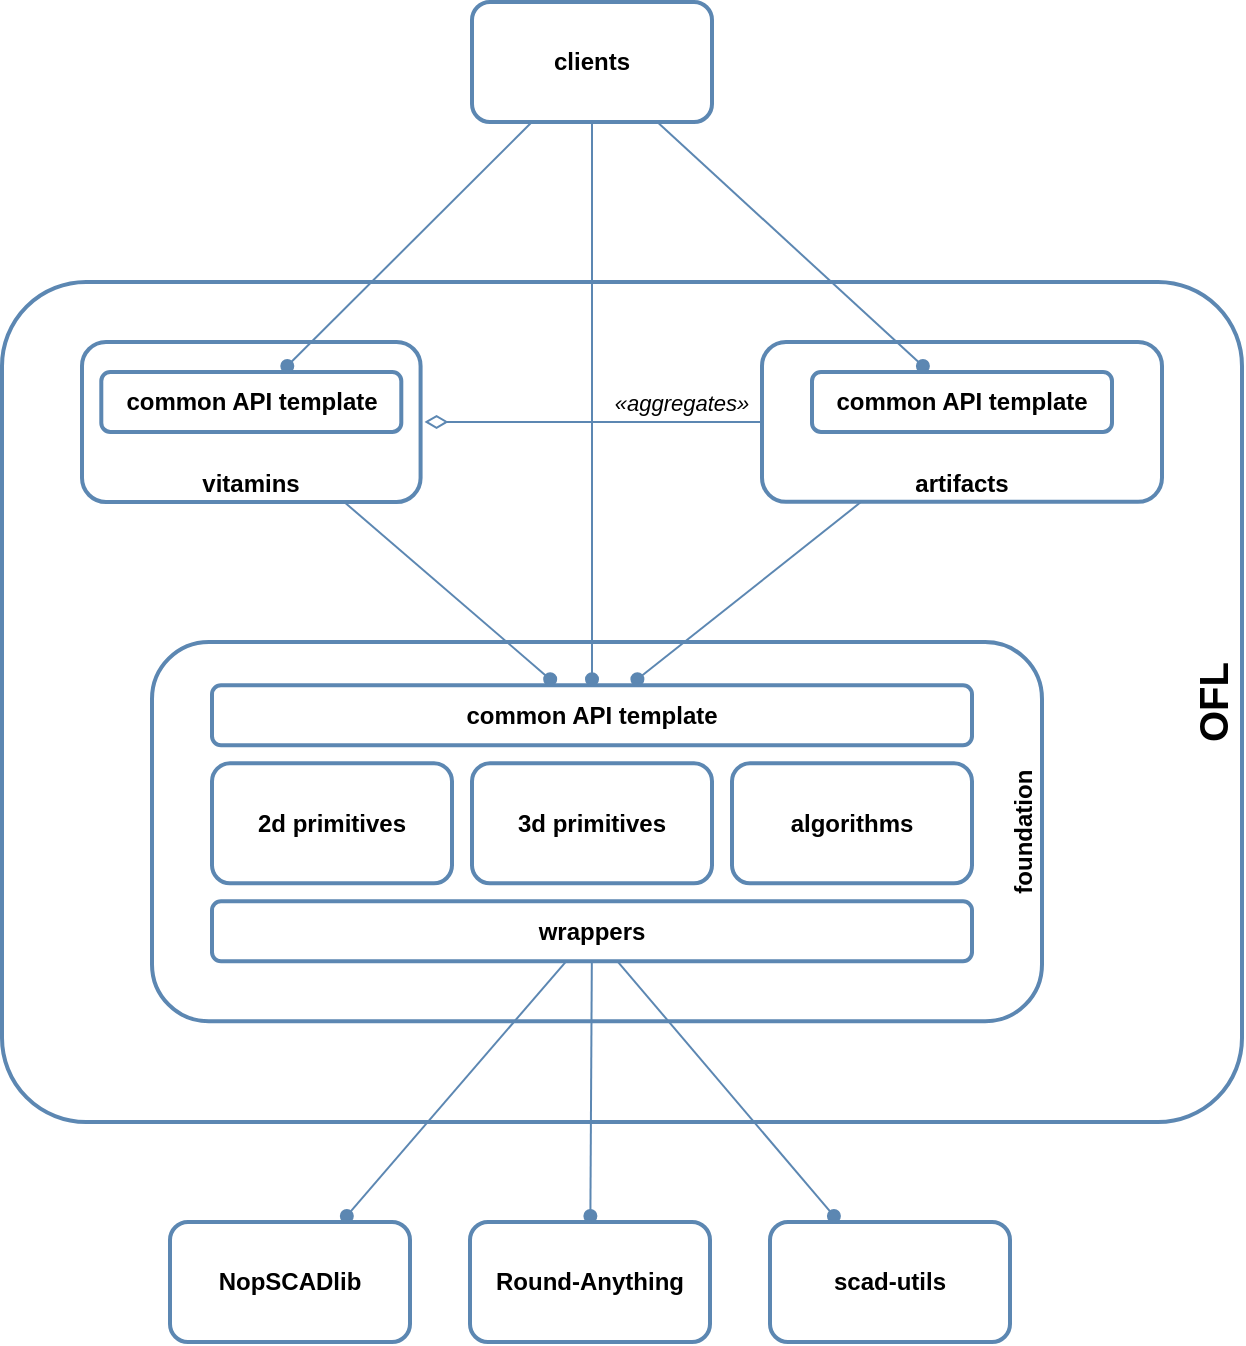<mxfile version="24.2.5" type="device" pages="2">
  <diagram name="architecture" id="t6KZIiipzILuWYXrJOl4">
    <mxGraphModel dx="1430" dy="826" grid="1" gridSize="10" guides="1" tooltips="1" connect="1" arrows="1" fold="1" page="1" pageScale="1" pageWidth="1169" pageHeight="827" math="0" shadow="0">
      <root>
        <mxCell id="0" />
        <mxCell id="1" parent="0" />
        <mxCell id="28oLbeX4q9AhL4zKUdg--10" value="clients" style="rounded=1;whiteSpace=wrap;html=1;fontStyle=1;strokeWidth=2;strokeColor=#5C87B2;fillStyle=auto;fillColor=#FFFFFF;" parent="1" vertex="1">
          <mxGeometry x="495" y="110" width="120" height="60" as="geometry" />
        </mxCell>
        <object label="&lt;font style=&quot;font-size: 12px;&quot;&gt;&lt;b&gt;%name%&lt;/b&gt;&lt;/font&gt;" placeholders="1" name="Round-Anything" version="v1.0.4" id="28oLbeX4q9AhL4zKUdg--33">
          <mxCell style="rounded=1;whiteSpace=wrap;html=1;strokeColor=#5C87B2;strokeWidth=2;" parent="1" vertex="1">
            <mxGeometry x="494" y="720" width="120" height="60" as="geometry" />
          </mxCell>
        </object>
        <mxCell id="28oLbeX4q9AhL4zKUdg--36" value="OFL" style="rounded=1;whiteSpace=wrap;html=1;fontStyle=1;strokeWidth=2;strokeColor=#5C87B2;container=1;collapsible=0;recursiveResize=0;labelPosition=center;verticalLabelPosition=middle;align=center;verticalAlign=bottom;horizontal=0;fontSize=20;arcSize=10;" parent="1" vertex="1">
          <mxGeometry x="260" y="250" width="620" height="420" as="geometry" />
        </mxCell>
        <mxCell id="28oLbeX4q9AhL4zKUdg--2" value="vitamins" style="rounded=1;whiteSpace=wrap;html=1;fontStyle=1;strokeWidth=2;strokeColor=#5C87B2;container=1;collapsible=0;recursiveResize=0;labelPosition=center;verticalLabelPosition=middle;align=center;verticalAlign=bottom;" parent="28oLbeX4q9AhL4zKUdg--36" vertex="1">
          <mxGeometry x="40" y="30" width="169.29" height="80" as="geometry" />
        </mxCell>
        <mxCell id="28oLbeX4q9AhL4zKUdg--23" value="common API template" style="rounded=1;whiteSpace=wrap;html=1;fontStyle=1;strokeColor=#5C87B2;strokeWidth=2;fontColor=#000000;" parent="28oLbeX4q9AhL4zKUdg--2" vertex="1">
          <mxGeometry x="9.65" y="15.03" width="150" height="29.921" as="geometry" />
        </mxCell>
        <mxCell id="28oLbeX4q9AhL4zKUdg--3" value="artifacts" style="rounded=1;whiteSpace=wrap;html=1;fontStyle=1;strokeWidth=2;strokeColor=#5C87B2;verticalAlign=bottom;container=1;collapsible=0;recursiveResize=0;" parent="28oLbeX4q9AhL4zKUdg--36" vertex="1">
          <mxGeometry x="380" y="30" width="200" height="79.921" as="geometry" />
        </mxCell>
        <mxCell id="28oLbeX4q9AhL4zKUdg--28" value="common API template" style="rounded=1;whiteSpace=wrap;html=1;fontStyle=1;strokeColor=#5C87B2;strokeWidth=2;fontColor=#000000;" parent="28oLbeX4q9AhL4zKUdg--3" vertex="1">
          <mxGeometry x="25" y="15.03" width="150" height="29.921" as="geometry" />
        </mxCell>
        <mxCell id="28oLbeX4q9AhL4zKUdg--6" value="«aggregates»" style="rounded=0;orthogonalLoop=1;jettySize=auto;endArrow=diamondThin;endFill=0;targetPerimeterSpacing=2;labelBackgroundColor=none;fontStyle=2;strokeColor=#5C87B2;endSize=9;" parent="28oLbeX4q9AhL4zKUdg--36" source="28oLbeX4q9AhL4zKUdg--3" target="28oLbeX4q9AhL4zKUdg--2" edge="1">
          <mxGeometry x="-0.526" y="-10" relative="1" as="geometry">
            <mxPoint x="372" y="69.972" as="sourcePoint" />
            <mxPoint x="203.29" y="69.99" as="targetPoint" />
            <mxPoint as="offset" />
          </mxGeometry>
        </mxCell>
        <mxCell id="28oLbeX4q9AhL4zKUdg--1" value="foundation" style="rounded=1;whiteSpace=wrap;html=1;fontStyle=1;strokeColor=#5C87B2;strokeWidth=2;container=1;recursiveResize=0;collapsible=0;labelPosition=center;verticalLabelPosition=middle;align=center;verticalAlign=bottom;horizontal=0;" parent="28oLbeX4q9AhL4zKUdg--36" vertex="1">
          <mxGeometry x="75" y="180" width="445" height="189.65" as="geometry" />
        </mxCell>
        <mxCell id="28oLbeX4q9AhL4zKUdg--16" value="2d primitives" style="rounded=1;whiteSpace=wrap;html=1;fontStyle=1;strokeColor=#5C87B2;strokeWidth=2;" parent="28oLbeX4q9AhL4zKUdg--1" vertex="1">
          <mxGeometry x="30" y="60.65" width="120" height="60" as="geometry" />
        </mxCell>
        <mxCell id="28oLbeX4q9AhL4zKUdg--17" value="3d primitives" style="rounded=1;whiteSpace=wrap;html=1;fontStyle=1;strokeColor=#5C87B2;strokeWidth=2;" parent="28oLbeX4q9AhL4zKUdg--1" vertex="1">
          <mxGeometry x="160" y="60.65" width="120" height="60" as="geometry" />
        </mxCell>
        <mxCell id="28oLbeX4q9AhL4zKUdg--18" value="algorithms" style="rounded=1;whiteSpace=wrap;html=1;fontStyle=1;strokeColor=#5C87B2;strokeWidth=2;" parent="28oLbeX4q9AhL4zKUdg--1" vertex="1">
          <mxGeometry x="290" y="60.65" width="120" height="60" as="geometry" />
        </mxCell>
        <mxCell id="28oLbeX4q9AhL4zKUdg--22" value="common API template" style="rounded=1;whiteSpace=wrap;html=1;fontStyle=1;strokeColor=#5C87B2;strokeWidth=2;fillStyle=auto;" parent="28oLbeX4q9AhL4zKUdg--1" vertex="1">
          <mxGeometry x="30" y="21.65" width="380" height="30" as="geometry" />
        </mxCell>
        <mxCell id="28oLbeX4q9AhL4zKUdg--35" value="wrappers" style="rounded=1;whiteSpace=wrap;html=1;fontStyle=1;strokeColor=#5C87B2;strokeWidth=2;fillStyle=auto;" parent="28oLbeX4q9AhL4zKUdg--1" vertex="1">
          <mxGeometry x="30" y="129.65" width="380" height="30" as="geometry" />
        </mxCell>
        <mxCell id="28oLbeX4q9AhL4zKUdg--30" style="rounded=0;orthogonalLoop=1;jettySize=auto;html=1;endArrow=oval;endFill=1;targetPerimeterSpacing=3;strokeColor=#5C87B2;endSize=6;" parent="28oLbeX4q9AhL4zKUdg--36" source="28oLbeX4q9AhL4zKUdg--3" target="28oLbeX4q9AhL4zKUdg--22" edge="1">
          <mxGeometry relative="1" as="geometry">
            <mxPoint x="305" y="-290" as="sourcePoint" />
            <mxPoint x="305" y="222" as="targetPoint" />
          </mxGeometry>
        </mxCell>
        <mxCell id="28oLbeX4q9AhL4zKUdg--31" style="rounded=0;orthogonalLoop=1;jettySize=auto;html=1;endArrow=oval;endFill=1;strokeColor=#5C87B2;targetPerimeterSpacing=3;endSize=6;" parent="28oLbeX4q9AhL4zKUdg--36" source="28oLbeX4q9AhL4zKUdg--2" target="28oLbeX4q9AhL4zKUdg--22" edge="1">
          <mxGeometry relative="1" as="geometry">
            <mxPoint x="585" y="-93" as="sourcePoint" />
            <mxPoint x="318" y="222" as="targetPoint" />
          </mxGeometry>
        </mxCell>
        <mxCell id="28oLbeX4q9AhL4zKUdg--34" style="rounded=0;orthogonalLoop=1;jettySize=auto;html=1;endArrow=oval;endFill=1;targetPerimeterSpacing=3;strokeColor=#5C87B2;" parent="1" source="28oLbeX4q9AhL4zKUdg--35" target="28oLbeX4q9AhL4zKUdg--33" edge="1">
          <mxGeometry relative="1" as="geometry">
            <mxPoint x="485.0" y="662.152" as="sourcePoint" />
            <mxPoint x="649" y="519" as="targetPoint" />
          </mxGeometry>
        </mxCell>
        <mxCell id="28oLbeX4q9AhL4zKUdg--12" style="rounded=0;orthogonalLoop=1;jettySize=auto;html=1;endArrow=oval;endFill=1;targetPerimeterSpacing=3;strokeColor=#5C87B2;" parent="1" source="28oLbeX4q9AhL4zKUdg--10" target="28oLbeX4q9AhL4zKUdg--23" edge="1">
          <mxGeometry relative="1" as="geometry">
            <mxPoint x="591" y="72" as="sourcePoint" />
            <mxPoint x="699" y="222" as="targetPoint" />
          </mxGeometry>
        </mxCell>
        <mxCell id="28oLbeX4q9AhL4zKUdg--11" style="rounded=0;orthogonalLoop=1;jettySize=auto;html=1;endArrow=oval;endFill=1;sourcePerimeterSpacing=0;targetPerimeterSpacing=3;strokeColor=#5C87B2;" parent="1" source="28oLbeX4q9AhL4zKUdg--10" target="28oLbeX4q9AhL4zKUdg--28" edge="1">
          <mxGeometry relative="1" as="geometry" />
        </mxCell>
        <mxCell id="28oLbeX4q9AhL4zKUdg--13" style="rounded=0;orthogonalLoop=1;jettySize=auto;html=1;endArrow=oval;endFill=1;strokeColor=#5C87B2;targetPerimeterSpacing=3;" parent="1" source="28oLbeX4q9AhL4zKUdg--10" target="28oLbeX4q9AhL4zKUdg--22" edge="1">
          <mxGeometry relative="1" as="geometry">
            <mxPoint x="601" y="82" as="sourcePoint" />
            <mxPoint x="456" y="362" as="targetPoint" />
          </mxGeometry>
        </mxCell>
        <object label="&lt;font style=&quot;font-size: 12px;&quot;&gt;&lt;b&gt;%name%&lt;/b&gt;&lt;/font&gt;" placeholders="1" name="scad-utils" version="-" id="06KQtxVtI7PkoiroSrmJ-3">
          <mxCell style="rounded=1;whiteSpace=wrap;html=1;strokeColor=#5C87B2;strokeWidth=2;" vertex="1" parent="1">
            <mxGeometry x="644" y="720" width="120" height="60" as="geometry" />
          </mxCell>
        </object>
        <object label="&lt;font style=&quot;font-size: 12px;&quot;&gt;&lt;b&gt;%name%&lt;/b&gt;&lt;/font&gt;" placeholders="1" name="NopSCADlib" version="v21.10" id="06KQtxVtI7PkoiroSrmJ-4">
          <mxCell style="rounded=1;whiteSpace=wrap;html=1;strokeColor=#5C87B2;strokeWidth=2;" vertex="1" parent="1">
            <mxGeometry x="344" y="720" width="120" height="60" as="geometry" />
          </mxCell>
        </object>
        <mxCell id="06KQtxVtI7PkoiroSrmJ-5" style="rounded=0;orthogonalLoop=1;jettySize=auto;html=1;endArrow=oval;endFill=1;targetPerimeterSpacing=3;strokeColor=#5C87B2;" edge="1" parent="1" source="28oLbeX4q9AhL4zKUdg--35" target="06KQtxVtI7PkoiroSrmJ-4">
          <mxGeometry relative="1" as="geometry">
            <mxPoint x="565" y="600" as="sourcePoint" />
            <mxPoint x="565" y="727" as="targetPoint" />
          </mxGeometry>
        </mxCell>
        <mxCell id="06KQtxVtI7PkoiroSrmJ-6" style="rounded=0;orthogonalLoop=1;jettySize=auto;html=1;endArrow=oval;endFill=1;targetPerimeterSpacing=3;strokeColor=#5C87B2;" edge="1" parent="1" source="28oLbeX4q9AhL4zKUdg--35" target="06KQtxVtI7PkoiroSrmJ-3">
          <mxGeometry relative="1" as="geometry">
            <mxPoint x="575" y="610" as="sourcePoint" />
            <mxPoint x="454" y="727" as="targetPoint" />
          </mxGeometry>
        </mxCell>
      </root>
    </mxGraphModel>
  </diagram>
  <diagram id="K-OTJ-YW2k-ahqQC6OUl" name="cutout">
    <mxGraphModel dx="1430" dy="826" grid="1" gridSize="10" guides="1" tooltips="1" connect="1" arrows="1" fold="1" page="1" pageScale="1" pageWidth="1169" pageHeight="827" math="0" shadow="0">
      <root>
        <mxCell id="0" />
        <mxCell id="1" parent="0" />
        <mxCell id="QBzoY7FJEjqjkNF1zMQA-5" value="result" style="rounded=0;orthogonalLoop=1;jettySize=auto;html=1;fontStyle=1" parent="1" source="QBzoY7FJEjqjkNF1zMQA-1" target="QBzoY7FJEjqjkNF1zMQA-6" edge="1">
          <mxGeometry relative="1" as="geometry" />
        </mxCell>
        <object label="supported&lt;div&gt;[%actor%]&lt;br&gt;&lt;div&gt;%cut_directions%&lt;/div&gt;&lt;/div&gt;" placeholders="1" cut_directions="+X,-X" actor="component" id="QBzoY7FJEjqjkNF1zMQA-1">
          <mxCell style="image;aspect=fixed;perimeter=ellipsePerimeter;html=1;align=center;shadow=0;dashed=0;spacingTop=3;image=img/lib/active_directory/input_output_filter.svg;" parent="1" vertex="1">
            <mxGeometry x="570" y="400" width="33.5" height="50" as="geometry" />
          </mxCell>
        </object>
        <mxCell id="QBzoY7FJEjqjkNF1zMQA-3" value="fl_Component()" style="edgeStyle=orthogonalEdgeStyle;rounded=0;orthogonalLoop=1;jettySize=auto;html=1;entryX=0;entryY=0.5;entryDx=0;entryDy=0;fontStyle=1" parent="1" source="QBzoY7FJEjqjkNF1zMQA-2" target="QBzoY7FJEjqjkNF1zMQA-1" edge="1">
          <mxGeometry relative="1" as="geometry" />
        </mxCell>
        <object label="config&lt;div&gt;[%actor%]&lt;br&gt;&lt;div&gt;%cut_directions%&lt;/div&gt;&lt;/div&gt;" placeholders="1" cut_directions="+X,+Z" actor="host" id="QBzoY7FJEjqjkNF1zMQA-2">
          <mxCell style="outlineConnect=0;dashed=0;verticalLabelPosition=bottom;verticalAlign=top;align=center;html=1;shape=mxgraph.aws3.message;fillColor=#D9A741;gradientColor=none;flipH=1;" parent="1" vertex="1">
            <mxGeometry x="420" y="400" width="42" height="49.5" as="geometry" />
          </mxCell>
        </object>
        <mxCell id="QBzoY7FJEjqjkNF1zMQA-7" value="FL_CUTOUT()" style="rounded=0;orthogonalLoop=1;jettySize=auto;html=1;fontStyle=1" parent="1" source="QBzoY7FJEjqjkNF1zMQA-4" target="QBzoY7FJEjqjkNF1zMQA-6" edge="1">
          <mxGeometry relative="1" as="geometry" />
        </mxCell>
        <object label="required&lt;div&gt;[%actor%]&lt;br&gt;&lt;div&gt;%cut_directions%&lt;/div&gt;&lt;/div&gt;" placeholders="1" cut_directions="+X,+Z" actor="host" id="QBzoY7FJEjqjkNF1zMQA-4">
          <mxCell style="outlineConnect=0;dashed=0;verticalLabelPosition=bottom;verticalAlign=top;align=center;html=1;shape=mxgraph.aws3.message;fillColor=#D9A741;gradientColor=none;flipH=1;" parent="1" vertex="1">
            <mxGeometry x="420" y="260" width="42" height="49.5" as="geometry" />
          </mxCell>
        </object>
        <mxCell id="QBzoY7FJEjqjkNF1zMQA-9" value="fl_comp_actualCuts()" style="edgeStyle=orthogonalEdgeStyle;rounded=0;orthogonalLoop=1;jettySize=auto;html=1;fontStyle=1" parent="1" source="QBzoY7FJEjqjkNF1zMQA-6" target="QBzoY7FJEjqjkNF1zMQA-8" edge="1">
          <mxGeometry relative="1" as="geometry" />
        </mxCell>
        <object label="available&lt;div&gt;[%actor%]&lt;br&gt;&lt;div&gt;%cut_directions%&lt;/div&gt;&lt;/div&gt;" placeholders="1" cut_directions="+X" actor="component" id="QBzoY7FJEjqjkNF1zMQA-6">
          <mxCell style="image;aspect=fixed;perimeter=ellipsePerimeter;html=1;align=center;shadow=0;dashed=0;spacingTop=3;image=img/lib/active_directory/input_output_filter.svg;" parent="1" vertex="1">
            <mxGeometry x="730" y="260" width="33.5" height="50" as="geometry" />
          </mxCell>
        </object>
        <object label="actual&lt;div&gt;[%actor%]&lt;br&gt;&lt;div&gt;%cut_directions%&lt;/div&gt;&lt;/div&gt;" placeholders="1" cut_directions="+X" actor="component" id="QBzoY7FJEjqjkNF1zMQA-8">
          <mxCell style="outlineConnect=0;dashed=0;verticalLabelPosition=bottom;verticalAlign=top;align=center;html=1;shape=mxgraph.aws3.message;fillColor=#D9A741;gradientColor=none;flipH=1;" parent="1" vertex="1">
            <mxGeometry x="930" y="260" width="42" height="49.5" as="geometry" />
          </mxCell>
        </object>
      </root>
    </mxGraphModel>
  </diagram>
</mxfile>
